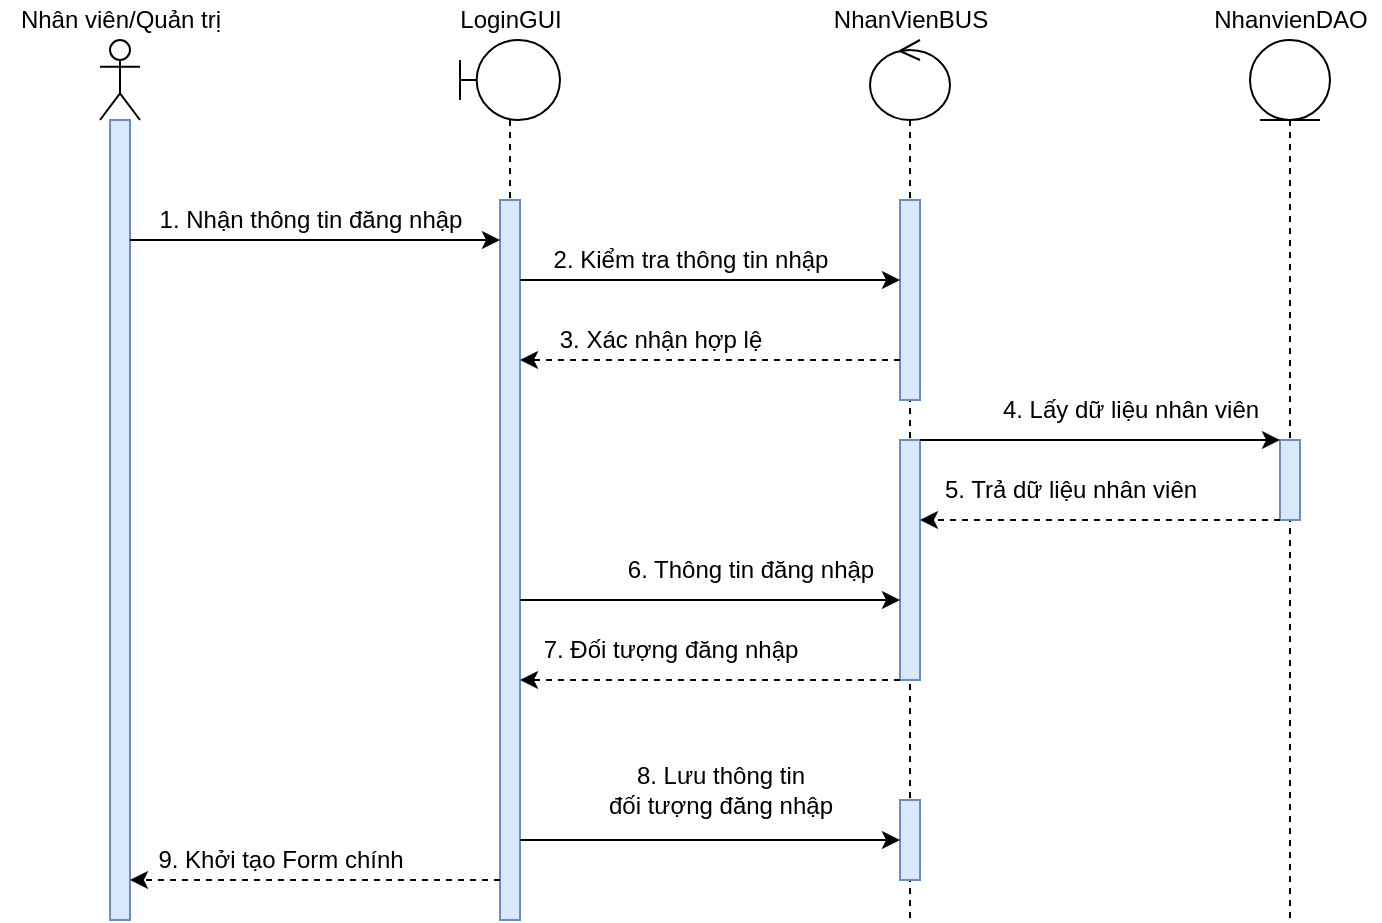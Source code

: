 <mxfile version="16.5.1" type="device"><diagram id="u0hKsZXPfIuquh2E1AJ1" name="Page-1"><mxGraphModel dx="630" dy="517" grid="1" gridSize="10" guides="1" tooltips="1" connect="1" arrows="1" fold="1" page="1" pageScale="1" pageWidth="850" pageHeight="1100" math="0" shadow="0"><root><mxCell id="0"/><mxCell id="1" parent="0"/><mxCell id="pRtw61TDTWOGneY2pAEU-13" value="" style="shape=umlLifeline;participant=umlActor;perimeter=lifelinePerimeter;whiteSpace=wrap;html=1;container=1;collapsible=0;recursiveResize=0;verticalAlign=top;spacingTop=36;outlineConnect=0;" parent="1" vertex="1"><mxGeometry x="130" y="280" width="20" height="440" as="geometry"/></mxCell><mxCell id="pRtw61TDTWOGneY2pAEU-28" value="" style="html=1;points=[];perimeter=orthogonalPerimeter;fillColor=#dae8fc;strokeColor=#6c8ebf;" parent="pRtw61TDTWOGneY2pAEU-13" vertex="1"><mxGeometry x="5" y="40" width="10" height="400" as="geometry"/></mxCell><mxCell id="pRtw61TDTWOGneY2pAEU-19" value="Nhân viên/Quản trị" style="text;html=1;align=center;verticalAlign=middle;resizable=0;points=[];autosize=1;strokeColor=none;fillColor=none;" parent="1" vertex="1"><mxGeometry x="80" y="260" width="120" height="20" as="geometry"/></mxCell><mxCell id="pRtw61TDTWOGneY2pAEU-20" value="" style="shape=umlLifeline;participant=umlBoundary;perimeter=lifelinePerimeter;whiteSpace=wrap;html=1;container=1;collapsible=0;recursiveResize=0;verticalAlign=top;spacingTop=36;outlineConnect=0;" parent="1" vertex="1"><mxGeometry x="310" y="280" width="50" height="440" as="geometry"/></mxCell><mxCell id="pRtw61TDTWOGneY2pAEU-29" value="" style="html=1;points=[];perimeter=orthogonalPerimeter;fillColor=#dae8fc;strokeColor=#6c8ebf;" parent="pRtw61TDTWOGneY2pAEU-20" vertex="1"><mxGeometry x="20" y="80" width="10" height="360" as="geometry"/></mxCell><mxCell id="pRtw61TDTWOGneY2pAEU-22" value="" style="shape=umlLifeline;participant=umlControl;perimeter=lifelinePerimeter;whiteSpace=wrap;html=1;container=1;collapsible=0;recursiveResize=0;verticalAlign=top;spacingTop=36;outlineConnect=0;" parent="1" vertex="1"><mxGeometry x="515" y="280" width="40" height="440" as="geometry"/></mxCell><mxCell id="pRtw61TDTWOGneY2pAEU-55" value="" style="html=1;points=[];perimeter=orthogonalPerimeter;fillColor=#dae8fc;strokeColor=#6c8ebf;" parent="pRtw61TDTWOGneY2pAEU-22" vertex="1"><mxGeometry x="15" y="200" width="10" height="120" as="geometry"/></mxCell><mxCell id="pRtw61TDTWOGneY2pAEU-43" value="" style="html=1;points=[];perimeter=orthogonalPerimeter;fillColor=#dae8fc;strokeColor=#6c8ebf;" parent="pRtw61TDTWOGneY2pAEU-22" vertex="1"><mxGeometry x="15" y="80" width="10" height="100" as="geometry"/></mxCell><mxCell id="pRtw61TDTWOGneY2pAEU-70" value="" style="html=1;points=[];perimeter=orthogonalPerimeter;fillColor=#dae8fc;strokeColor=#6c8ebf;" parent="pRtw61TDTWOGneY2pAEU-22" vertex="1"><mxGeometry x="15" y="380" width="10" height="40" as="geometry"/></mxCell><mxCell id="pRtw61TDTWOGneY2pAEU-23" value="LoginGUI" style="text;html=1;align=center;verticalAlign=middle;resizable=0;points=[];autosize=1;strokeColor=none;fillColor=none;" parent="1" vertex="1"><mxGeometry x="300" y="260" width="70" height="20" as="geometry"/></mxCell><mxCell id="pRtw61TDTWOGneY2pAEU-24" value="NhanVienBUS" style="text;html=1;align=center;verticalAlign=middle;resizable=0;points=[];autosize=1;strokeColor=none;fillColor=none;" parent="1" vertex="1"><mxGeometry x="490" y="260" width="90" height="20" as="geometry"/></mxCell><mxCell id="pRtw61TDTWOGneY2pAEU-30" style="edgeStyle=orthogonalEdgeStyle;rounded=0;orthogonalLoop=1;jettySize=auto;html=1;" parent="1" source="pRtw61TDTWOGneY2pAEU-28" target="pRtw61TDTWOGneY2pAEU-29" edge="1"><mxGeometry relative="1" as="geometry"><Array as="points"><mxPoint x="250" y="380"/><mxPoint x="250" y="380"/></Array></mxGeometry></mxCell><mxCell id="pRtw61TDTWOGneY2pAEU-31" value="1. Nhận thông tin đăng nhập" style="text;html=1;align=center;verticalAlign=middle;resizable=0;points=[];autosize=1;strokeColor=none;fillColor=none;" parent="1" vertex="1"><mxGeometry x="150" y="360" width="170" height="20" as="geometry"/></mxCell><mxCell id="pRtw61TDTWOGneY2pAEU-40" value="" style="shape=umlLifeline;participant=umlEntity;perimeter=lifelinePerimeter;whiteSpace=wrap;html=1;container=1;collapsible=0;recursiveResize=0;verticalAlign=top;spacingTop=36;outlineConnect=0;" parent="1" vertex="1"><mxGeometry x="705" y="280" width="40" height="440" as="geometry"/></mxCell><mxCell id="pRtw61TDTWOGneY2pAEU-57" value="" style="html=1;points=[];perimeter=orthogonalPerimeter;fillColor=#dae8fc;strokeColor=#6c8ebf;" parent="pRtw61TDTWOGneY2pAEU-40" vertex="1"><mxGeometry x="15" y="200" width="10" height="40" as="geometry"/></mxCell><mxCell id="pRtw61TDTWOGneY2pAEU-41" value="NhanvienDAO" style="text;html=1;align=center;verticalAlign=middle;resizable=0;points=[];autosize=1;strokeColor=none;fillColor=none;" parent="1" vertex="1"><mxGeometry x="680" y="260" width="90" height="20" as="geometry"/></mxCell><mxCell id="pRtw61TDTWOGneY2pAEU-44" style="edgeStyle=orthogonalEdgeStyle;rounded=0;orthogonalLoop=1;jettySize=auto;html=1;" parent="1" source="pRtw61TDTWOGneY2pAEU-29" target="pRtw61TDTWOGneY2pAEU-43" edge="1"><mxGeometry relative="1" as="geometry"><Array as="points"><mxPoint x="430" y="400"/><mxPoint x="430" y="400"/></Array></mxGeometry></mxCell><mxCell id="pRtw61TDTWOGneY2pAEU-45" value="2. Kiểm tra thông tin nhập" style="text;html=1;align=center;verticalAlign=middle;resizable=0;points=[];autosize=1;strokeColor=none;fillColor=none;" parent="1" vertex="1"><mxGeometry x="350" y="380" width="150" height="20" as="geometry"/></mxCell><mxCell id="pRtw61TDTWOGneY2pAEU-46" style="edgeStyle=orthogonalEdgeStyle;rounded=0;orthogonalLoop=1;jettySize=auto;html=1;dashed=1;" parent="1" source="pRtw61TDTWOGneY2pAEU-43" target="pRtw61TDTWOGneY2pAEU-29" edge="1"><mxGeometry relative="1" as="geometry"><Array as="points"><mxPoint x="420" y="440"/><mxPoint x="420" y="440"/></Array></mxGeometry></mxCell><mxCell id="pRtw61TDTWOGneY2pAEU-48" value="3. Xác nhận hợp lệ" style="text;html=1;align=center;verticalAlign=middle;resizable=0;points=[];autosize=1;strokeColor=none;fillColor=none;" parent="1" vertex="1"><mxGeometry x="350" y="420" width="120" height="20" as="geometry"/></mxCell><mxCell id="pRtw61TDTWOGneY2pAEU-56" style="edgeStyle=orthogonalEdgeStyle;rounded=0;orthogonalLoop=1;jettySize=auto;html=1;" parent="1" source="pRtw61TDTWOGneY2pAEU-29" target="pRtw61TDTWOGneY2pAEU-55" edge="1"><mxGeometry relative="1" as="geometry"><Array as="points"><mxPoint x="440" y="560"/><mxPoint x="440" y="560"/></Array></mxGeometry></mxCell><mxCell id="pRtw61TDTWOGneY2pAEU-59" style="edgeStyle=orthogonalEdgeStyle;rounded=0;orthogonalLoop=1;jettySize=auto;html=1;dashed=1;" parent="1" source="pRtw61TDTWOGneY2pAEU-57" target="pRtw61TDTWOGneY2pAEU-55" edge="1"><mxGeometry relative="1" as="geometry"><Array as="points"><mxPoint x="640" y="520"/><mxPoint x="640" y="520"/></Array></mxGeometry></mxCell><mxCell id="pRtw61TDTWOGneY2pAEU-60" value="5. Trả dữ liệu nhân viên" style="text;html=1;align=center;verticalAlign=middle;resizable=0;points=[];autosize=1;strokeColor=none;fillColor=none;" parent="1" vertex="1"><mxGeometry x="540" y="490" width="150" height="30" as="geometry"/></mxCell><mxCell id="pRtw61TDTWOGneY2pAEU-61" value="6. Thông tin đăng nhập" style="text;html=1;align=center;verticalAlign=middle;resizable=0;points=[];autosize=1;strokeColor=none;fillColor=none;" parent="1" vertex="1"><mxGeometry x="380" y="530" width="150" height="30" as="geometry"/></mxCell><mxCell id="pRtw61TDTWOGneY2pAEU-64" style="edgeStyle=orthogonalEdgeStyle;rounded=0;orthogonalLoop=1;jettySize=auto;html=1;dashed=1;" parent="1" source="pRtw61TDTWOGneY2pAEU-55" target="pRtw61TDTWOGneY2pAEU-29" edge="1"><mxGeometry relative="1" as="geometry"><Array as="points"><mxPoint x="430" y="600"/><mxPoint x="430" y="600"/></Array></mxGeometry></mxCell><mxCell id="pRtw61TDTWOGneY2pAEU-65" value="7. Đối tượng đăng nhập" style="text;html=1;align=center;verticalAlign=middle;resizable=0;points=[];autosize=1;strokeColor=none;fillColor=none;" parent="1" vertex="1"><mxGeometry x="340" y="570" width="150" height="30" as="geometry"/></mxCell><mxCell id="pRtw61TDTWOGneY2pAEU-88" style="edgeStyle=orthogonalEdgeStyle;rounded=0;orthogonalLoop=1;jettySize=auto;html=1;dashed=1;" parent="1" source="pRtw61TDTWOGneY2pAEU-29" target="pRtw61TDTWOGneY2pAEU-28" edge="1"><mxGeometry relative="1" as="geometry"><Array as="points"><mxPoint x="220" y="700"/><mxPoint x="220" y="700"/></Array></mxGeometry></mxCell><mxCell id="l39mgEmzDKXBSXrQxp1O-1" value="8. Lưu thông tin&lt;br&gt;đối tượng đăng nhập" style="text;html=1;align=center;verticalAlign=middle;resizable=0;points=[];autosize=1;strokeColor=none;fillColor=none;" parent="1" vertex="1"><mxGeometry x="370" y="635" width="140" height="40" as="geometry"/></mxCell><mxCell id="l39mgEmzDKXBSXrQxp1O-2" value="9. Khởi tạo Form chính" style="text;html=1;align=center;verticalAlign=middle;resizable=0;points=[];autosize=1;strokeColor=none;fillColor=none;" parent="1" vertex="1"><mxGeometry x="145" y="675" width="150" height="30" as="geometry"/></mxCell><mxCell id="6iTmiA5ryHeTXVUeY_2E-4" style="edgeStyle=orthogonalEdgeStyle;rounded=0;orthogonalLoop=1;jettySize=auto;html=1;" parent="1" source="pRtw61TDTWOGneY2pAEU-55" target="pRtw61TDTWOGneY2pAEU-57" edge="1"><mxGeometry relative="1" as="geometry"><Array as="points"><mxPoint x="590" y="480"/><mxPoint x="590" y="480"/></Array><mxPoint x="350.0" y="400" as="sourcePoint"/><mxPoint x="680" y="400" as="targetPoint"/></mxGeometry></mxCell><mxCell id="6iTmiA5ryHeTXVUeY_2E-6" value="4. Lấy dữ liệu nhân viên" style="text;html=1;align=center;verticalAlign=middle;resizable=0;points=[];autosize=1;strokeColor=none;fillColor=none;" parent="1" vertex="1"><mxGeometry x="570" y="450" width="150" height="30" as="geometry"/></mxCell><mxCell id="M22tZH2B9OG_Y6khwhan-1" style="edgeStyle=orthogonalEdgeStyle;rounded=0;orthogonalLoop=1;jettySize=auto;html=1;" edge="1" parent="1" source="pRtw61TDTWOGneY2pAEU-29" target="pRtw61TDTWOGneY2pAEU-70"><mxGeometry relative="1" as="geometry"><Array as="points"><mxPoint x="400" y="680"/><mxPoint x="400" y="680"/></Array></mxGeometry></mxCell></root></mxGraphModel></diagram></mxfile>